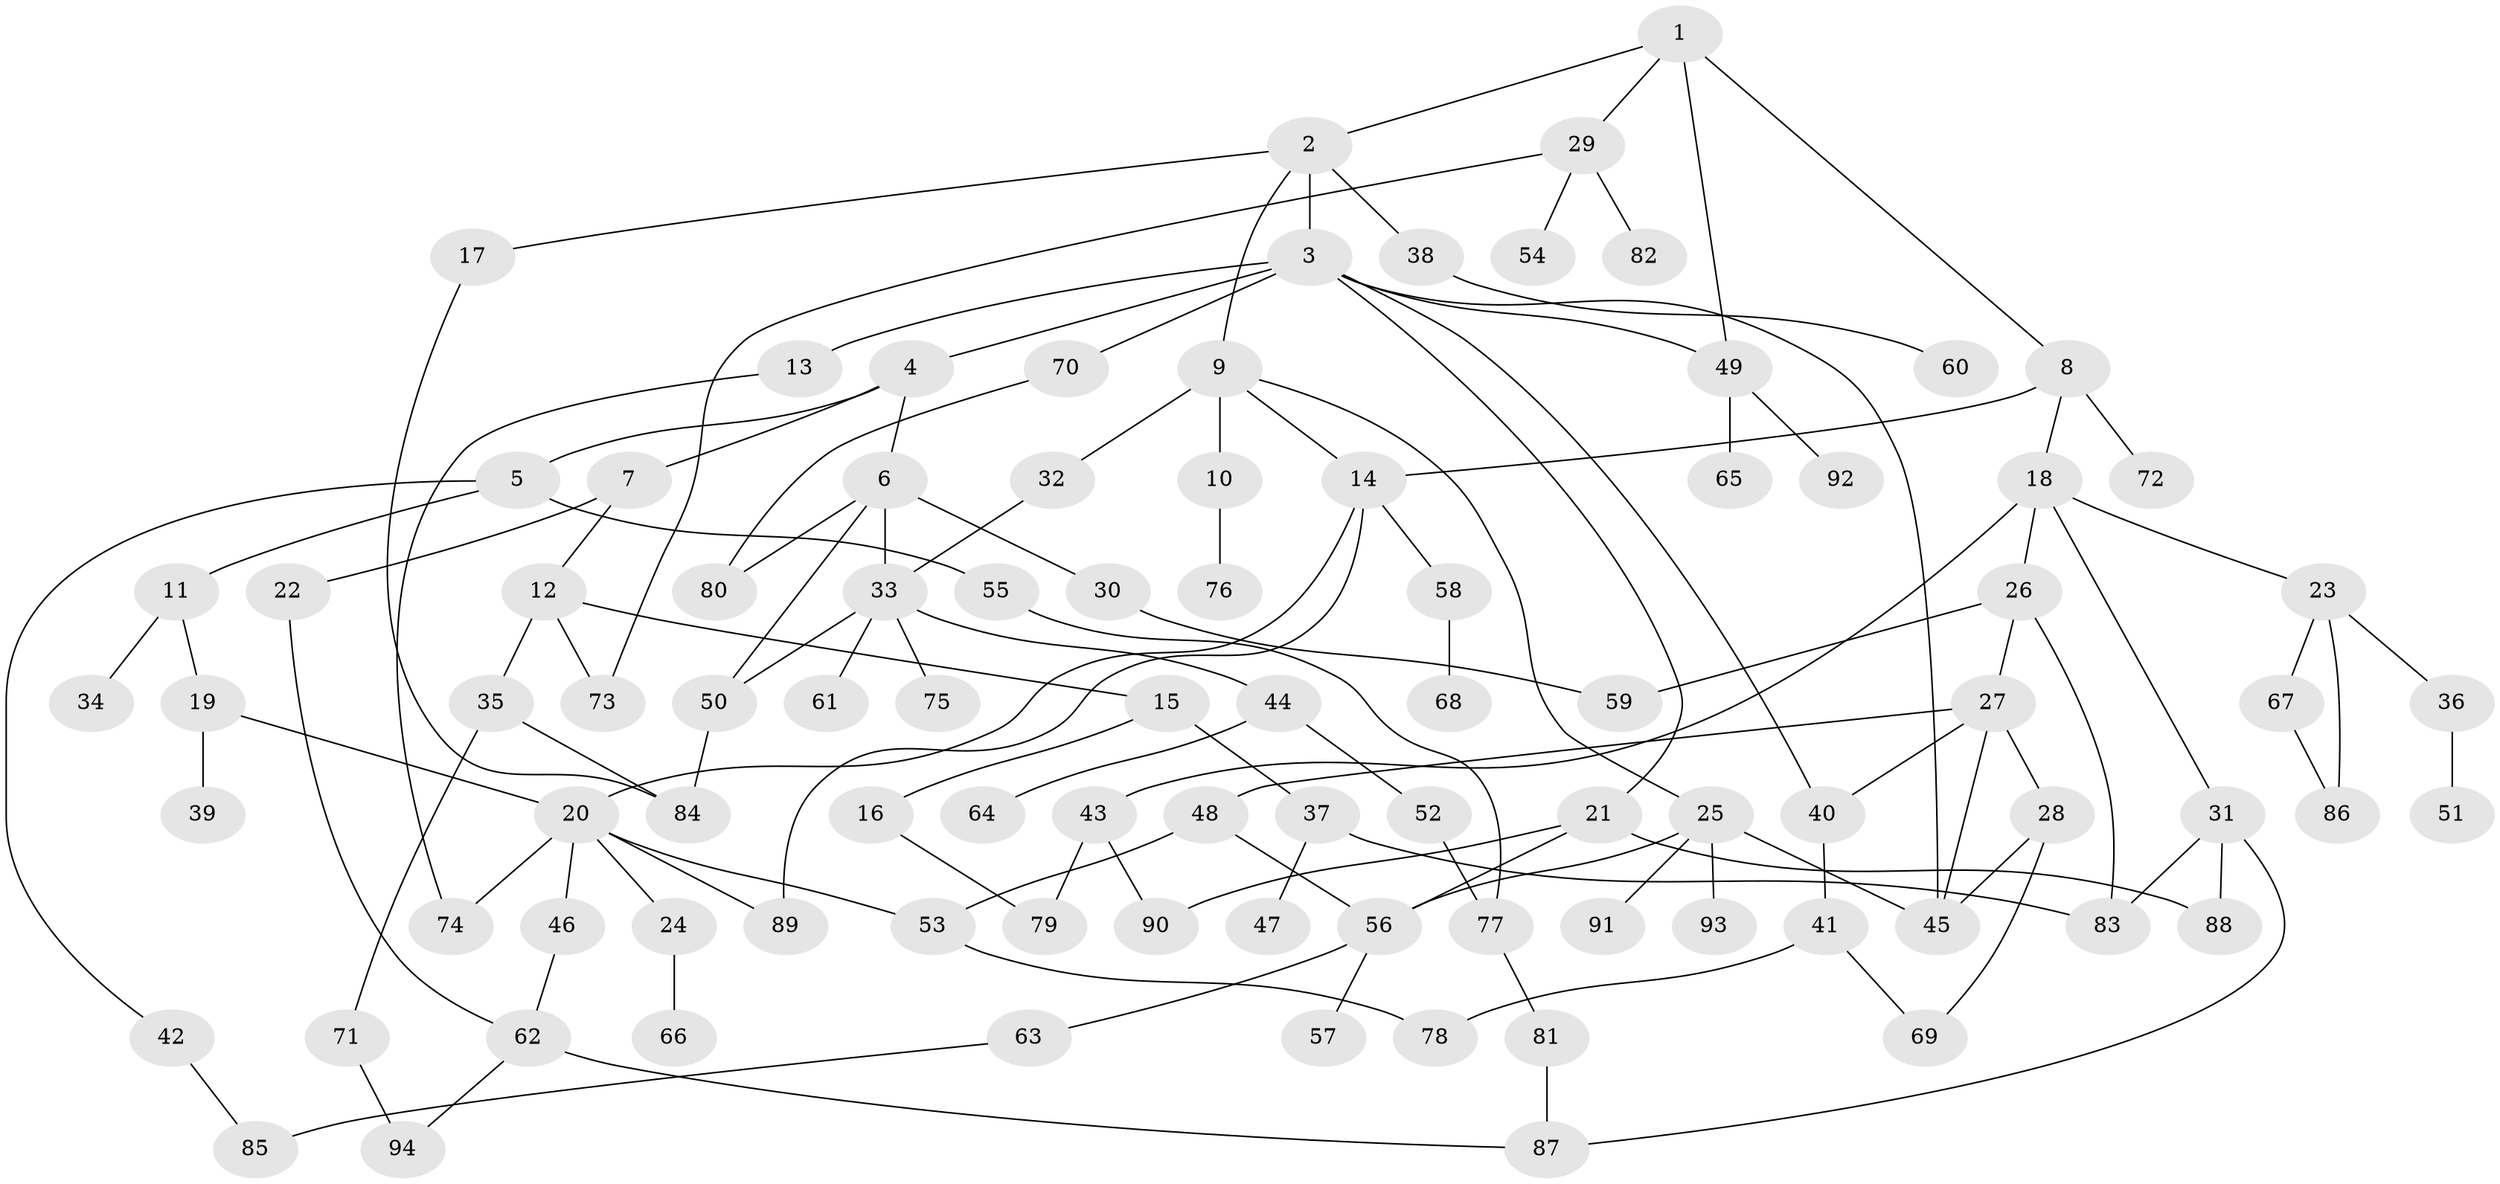 // Generated by graph-tools (version 1.1) at 2025/25/03/09/25 03:25:30]
// undirected, 94 vertices, 126 edges
graph export_dot {
graph [start="1"]
  node [color=gray90,style=filled];
  1;
  2;
  3;
  4;
  5;
  6;
  7;
  8;
  9;
  10;
  11;
  12;
  13;
  14;
  15;
  16;
  17;
  18;
  19;
  20;
  21;
  22;
  23;
  24;
  25;
  26;
  27;
  28;
  29;
  30;
  31;
  32;
  33;
  34;
  35;
  36;
  37;
  38;
  39;
  40;
  41;
  42;
  43;
  44;
  45;
  46;
  47;
  48;
  49;
  50;
  51;
  52;
  53;
  54;
  55;
  56;
  57;
  58;
  59;
  60;
  61;
  62;
  63;
  64;
  65;
  66;
  67;
  68;
  69;
  70;
  71;
  72;
  73;
  74;
  75;
  76;
  77;
  78;
  79;
  80;
  81;
  82;
  83;
  84;
  85;
  86;
  87;
  88;
  89;
  90;
  91;
  92;
  93;
  94;
  1 -- 2;
  1 -- 8;
  1 -- 29;
  1 -- 49;
  2 -- 3;
  2 -- 9;
  2 -- 17;
  2 -- 38;
  3 -- 4;
  3 -- 13;
  3 -- 21;
  3 -- 40;
  3 -- 45;
  3 -- 49;
  3 -- 70;
  4 -- 5;
  4 -- 6;
  4 -- 7;
  5 -- 11;
  5 -- 42;
  5 -- 55;
  6 -- 30;
  6 -- 33;
  6 -- 80;
  6 -- 50;
  7 -- 12;
  7 -- 22;
  8 -- 14;
  8 -- 18;
  8 -- 72;
  9 -- 10;
  9 -- 25;
  9 -- 32;
  9 -- 14;
  10 -- 76;
  11 -- 19;
  11 -- 34;
  12 -- 15;
  12 -- 35;
  12 -- 73;
  13 -- 74;
  14 -- 20;
  14 -- 58;
  14 -- 89;
  15 -- 16;
  15 -- 37;
  16 -- 79;
  17 -- 84;
  18 -- 23;
  18 -- 26;
  18 -- 31;
  18 -- 43;
  19 -- 39;
  19 -- 20;
  20 -- 24;
  20 -- 46;
  20 -- 53;
  20 -- 89;
  20 -- 74;
  21 -- 88;
  21 -- 56;
  21 -- 90;
  22 -- 62;
  23 -- 36;
  23 -- 67;
  23 -- 86;
  24 -- 66;
  25 -- 91;
  25 -- 93;
  25 -- 56;
  25 -- 45;
  26 -- 27;
  26 -- 83;
  26 -- 59;
  27 -- 28;
  27 -- 48;
  27 -- 40;
  27 -- 45;
  28 -- 45;
  28 -- 69;
  29 -- 54;
  29 -- 73;
  29 -- 82;
  30 -- 59;
  31 -- 88;
  31 -- 87;
  31 -- 83;
  32 -- 33;
  33 -- 44;
  33 -- 50;
  33 -- 61;
  33 -- 75;
  35 -- 71;
  35 -- 84;
  36 -- 51;
  37 -- 47;
  37 -- 83;
  38 -- 60;
  40 -- 41;
  41 -- 69;
  41 -- 78;
  42 -- 85;
  43 -- 90;
  43 -- 79;
  44 -- 52;
  44 -- 64;
  46 -- 62;
  48 -- 56;
  48 -- 53;
  49 -- 65;
  49 -- 92;
  50 -- 84;
  52 -- 77;
  53 -- 78;
  55 -- 77;
  56 -- 57;
  56 -- 63;
  58 -- 68;
  62 -- 87;
  62 -- 94;
  63 -- 85;
  67 -- 86;
  70 -- 80;
  71 -- 94;
  77 -- 81;
  81 -- 87;
}

